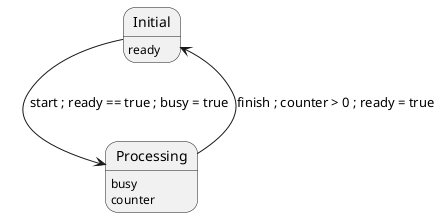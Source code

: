 @startuml
state "Initial" as s0
s0: ready
state "Processing" as s1
s1: busy
s1: counter
s0 --> s1 : start ; ready == true ; busy = true
s1 --> s0 : finish ; counter > 0 ; ready = true
@enduml